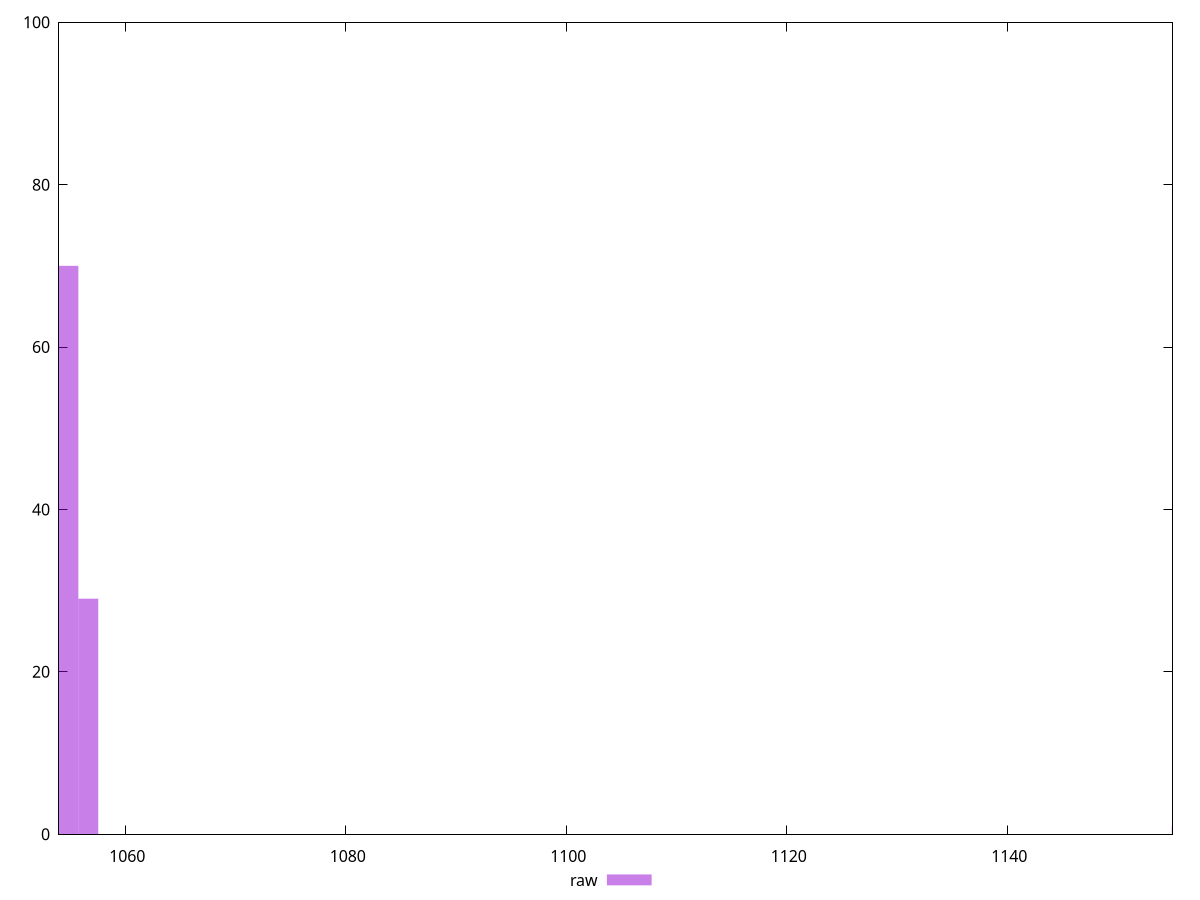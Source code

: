 reset

$raw <<EOF
1155.8318178581012 1
1056.6574809123983 29
1054.8543111497493 70
EOF

set key outside below
set boxwidth 1.8031697626491439
set xrange [1054:1155]
set yrange [0:100]
set trange [0:100]
set style fill transparent solid 0.5 noborder
set terminal svg size 640, 490 enhanced background rgb 'white'
set output "reports/report_00032_2021-02-25T10-28-15.087Z/uses-rel-preload/samples/agenda/raw/histogram.svg"

plot $raw title "raw" with boxes

reset
